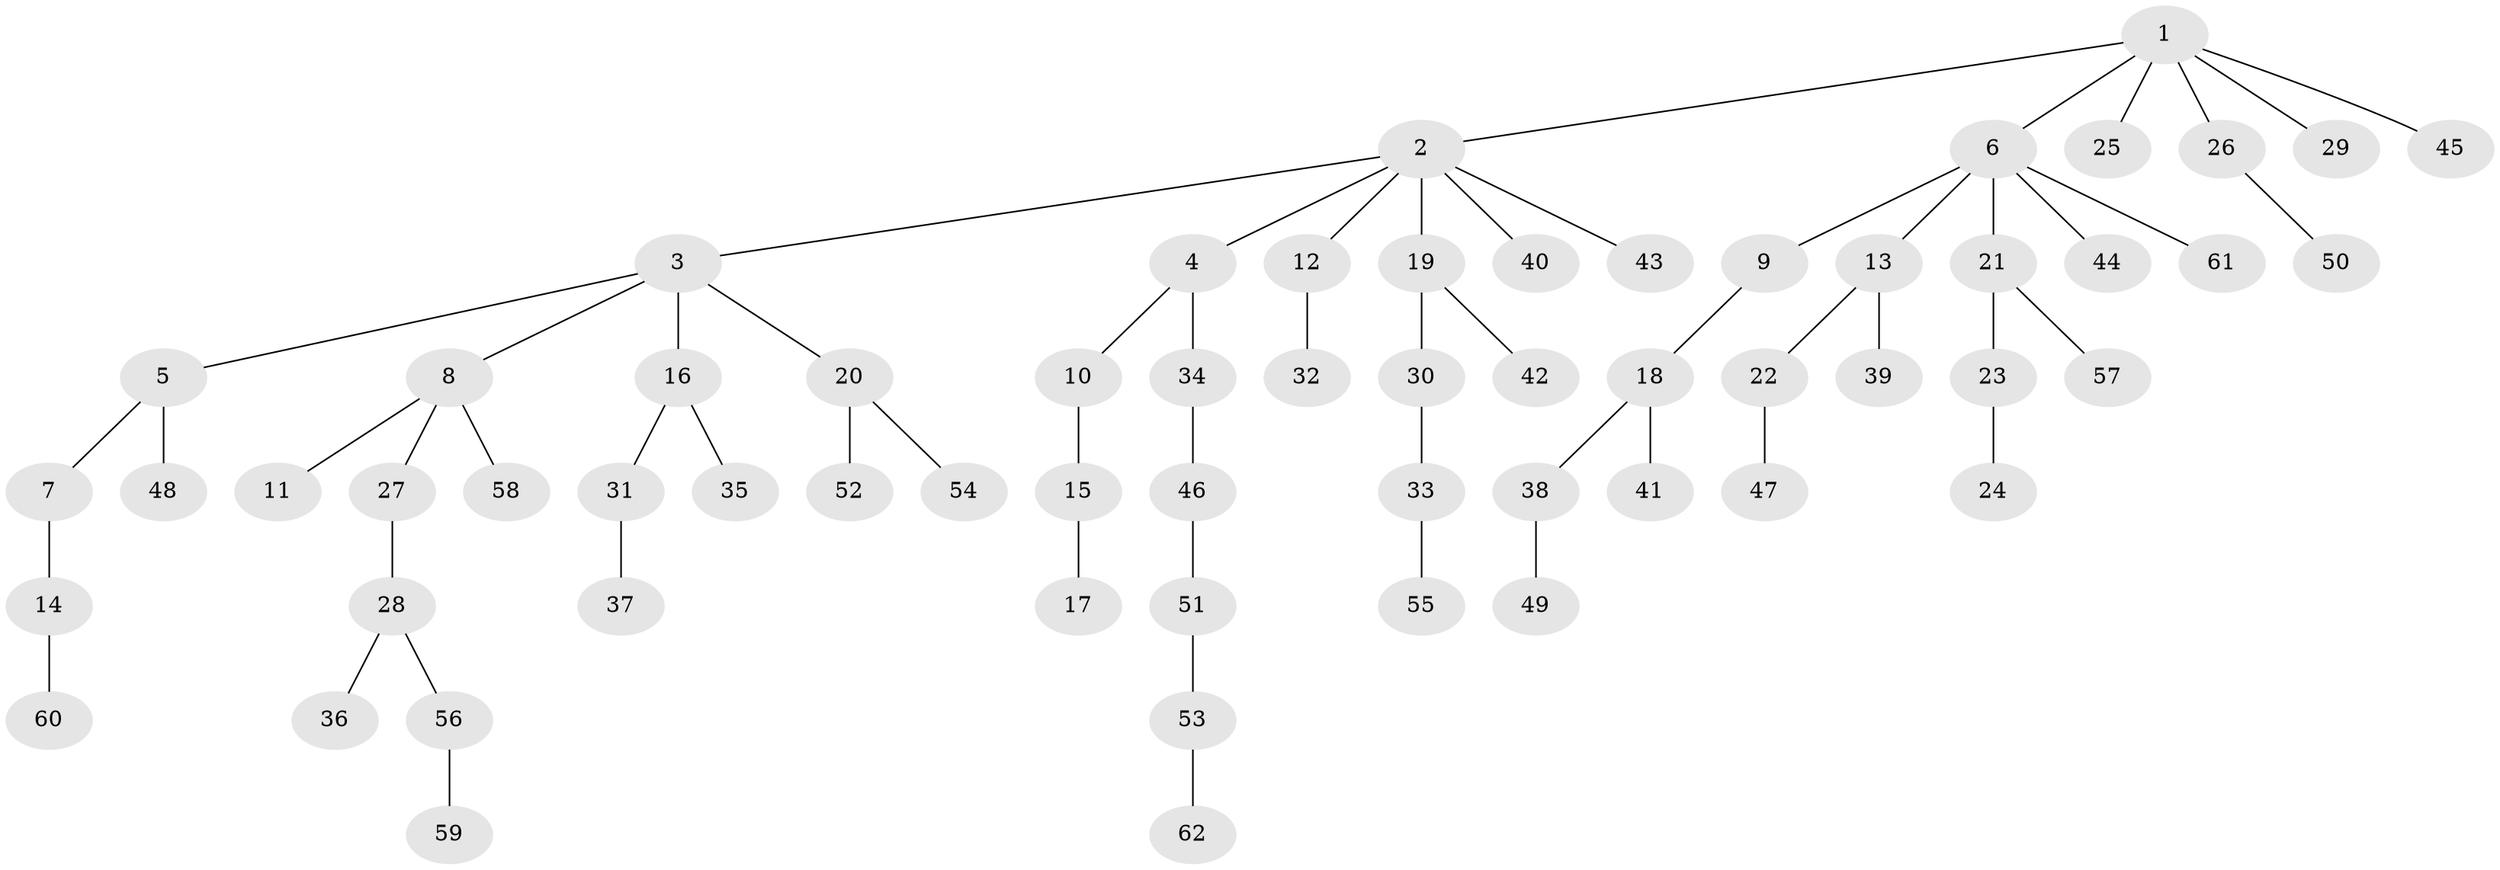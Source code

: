 // Generated by graph-tools (version 1.1) at 2025/02/03/09/25 03:02:18]
// undirected, 62 vertices, 61 edges
graph export_dot {
graph [start="1"]
  node [color=gray90,style=filled];
  1;
  2;
  3;
  4;
  5;
  6;
  7;
  8;
  9;
  10;
  11;
  12;
  13;
  14;
  15;
  16;
  17;
  18;
  19;
  20;
  21;
  22;
  23;
  24;
  25;
  26;
  27;
  28;
  29;
  30;
  31;
  32;
  33;
  34;
  35;
  36;
  37;
  38;
  39;
  40;
  41;
  42;
  43;
  44;
  45;
  46;
  47;
  48;
  49;
  50;
  51;
  52;
  53;
  54;
  55;
  56;
  57;
  58;
  59;
  60;
  61;
  62;
  1 -- 2;
  1 -- 6;
  1 -- 25;
  1 -- 26;
  1 -- 29;
  1 -- 45;
  2 -- 3;
  2 -- 4;
  2 -- 12;
  2 -- 19;
  2 -- 40;
  2 -- 43;
  3 -- 5;
  3 -- 8;
  3 -- 16;
  3 -- 20;
  4 -- 10;
  4 -- 34;
  5 -- 7;
  5 -- 48;
  6 -- 9;
  6 -- 13;
  6 -- 21;
  6 -- 44;
  6 -- 61;
  7 -- 14;
  8 -- 11;
  8 -- 27;
  8 -- 58;
  9 -- 18;
  10 -- 15;
  12 -- 32;
  13 -- 22;
  13 -- 39;
  14 -- 60;
  15 -- 17;
  16 -- 31;
  16 -- 35;
  18 -- 38;
  18 -- 41;
  19 -- 30;
  19 -- 42;
  20 -- 52;
  20 -- 54;
  21 -- 23;
  21 -- 57;
  22 -- 47;
  23 -- 24;
  26 -- 50;
  27 -- 28;
  28 -- 36;
  28 -- 56;
  30 -- 33;
  31 -- 37;
  33 -- 55;
  34 -- 46;
  38 -- 49;
  46 -- 51;
  51 -- 53;
  53 -- 62;
  56 -- 59;
}
